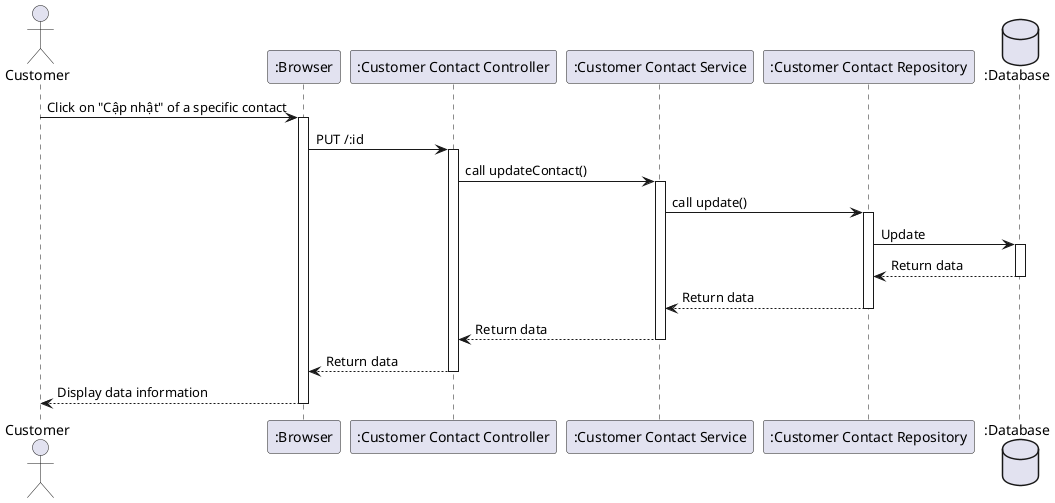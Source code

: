 @startuml

actor Customer as A
participant ":Browser" as B
participant ":Customer Contact Controller" as C
participant ":Customer Contact Service" as D
participant ":Customer Contact Repository" as E
database ":Database" as F

A -> B: Click on "Cập nhật" of a specific contact
activate B
B -> C: PUT /:id
activate C
C -> D: call updateContact()
activate D
D -> E: call update()
activate E
E -> F: Update
activate F
    F --> E: Return data
deactivate F
    E --> D: Return data
deactivate E
    D --> C: Return data
deactivate D
    C --> B: Return data
deactivate C
    B --> A: Display data information
deactivate B

@enduml